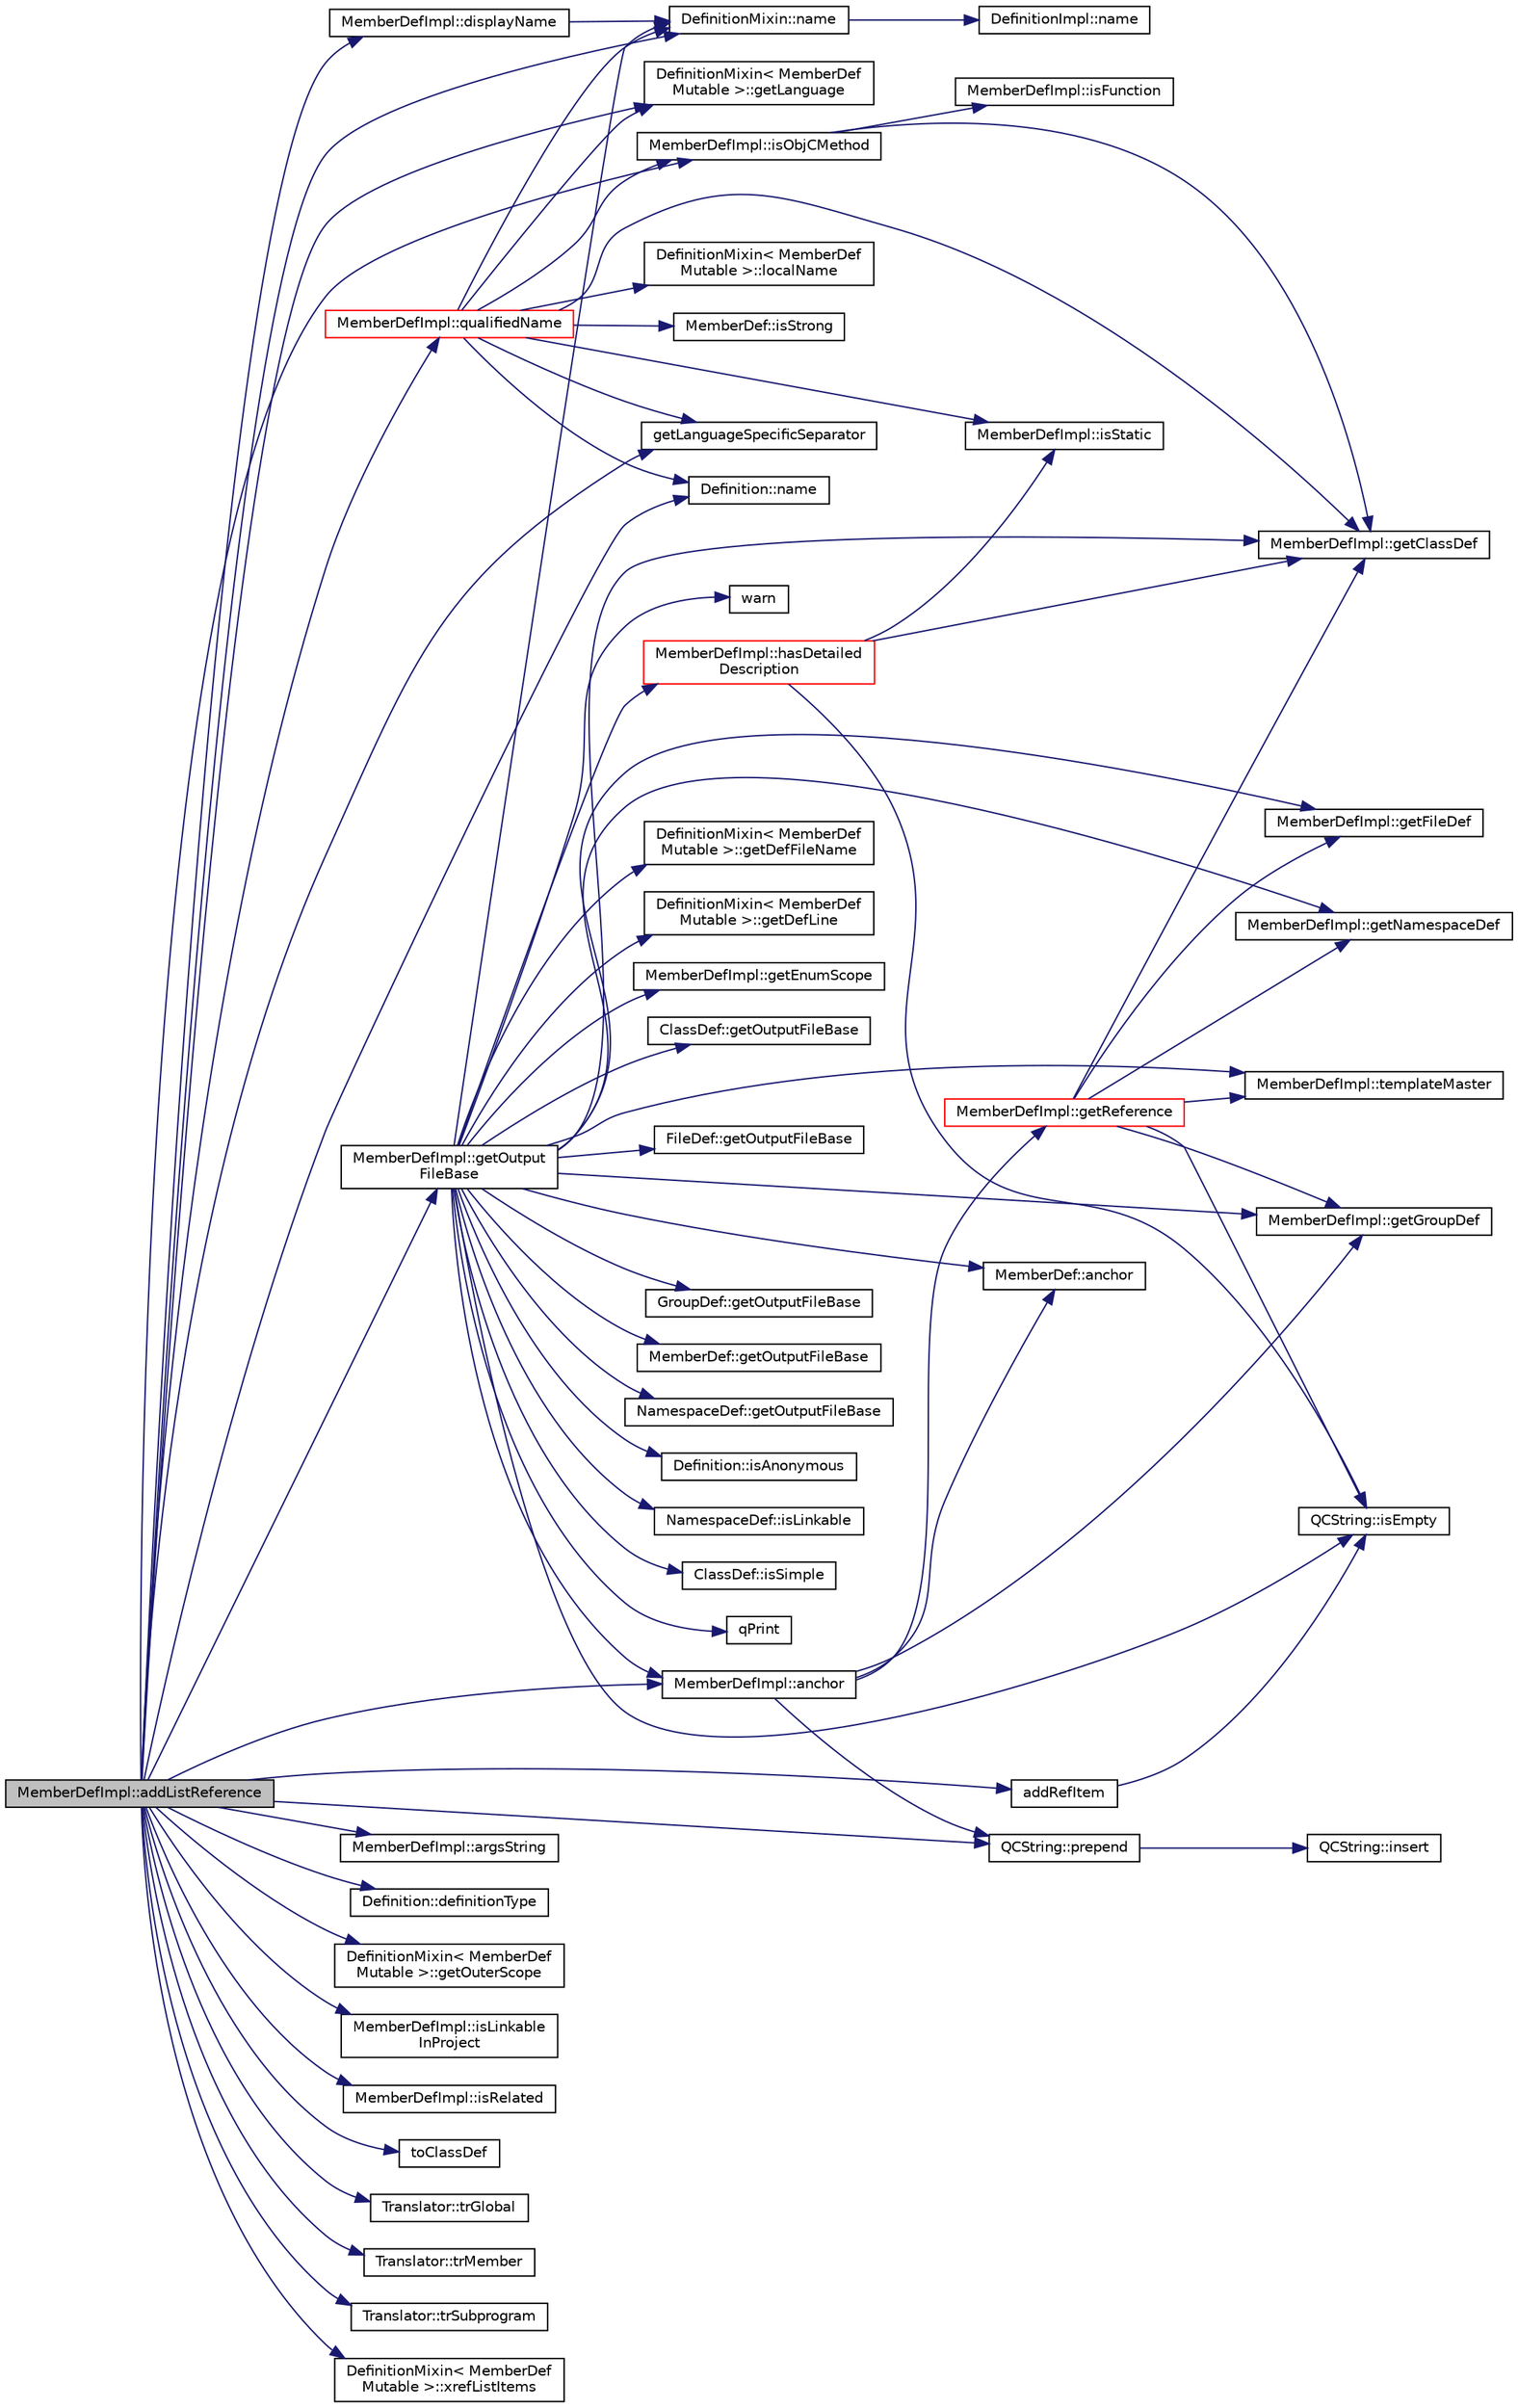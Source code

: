 digraph "MemberDefImpl::addListReference"
{
 // LATEX_PDF_SIZE
  edge [fontname="Helvetica",fontsize="10",labelfontname="Helvetica",labelfontsize="10"];
  node [fontname="Helvetica",fontsize="10",shape=record];
  rankdir="LR";
  Node1 [label="MemberDefImpl::addListReference",height=0.2,width=0.4,color="black", fillcolor="grey75", style="filled", fontcolor="black",tooltip=" "];
  Node1 -> Node2 [color="midnightblue",fontsize="10",style="solid"];
  Node2 [label="addRefItem",height=0.2,width=0.4,color="black", fillcolor="white", style="filled",URL="$util_8cpp.html#a6c177ac509924d60c71b820d39d28b9f",tooltip=" "];
  Node2 -> Node3 [color="midnightblue",fontsize="10",style="solid"];
  Node3 [label="QCString::isEmpty",height=0.2,width=0.4,color="black", fillcolor="white", style="filled",URL="$classQCString.html#a621c4090d69ad7d05ef8e5234376c3d8",tooltip=" "];
  Node1 -> Node4 [color="midnightblue",fontsize="10",style="solid"];
  Node4 [label="MemberDefImpl::anchor",height=0.2,width=0.4,color="black", fillcolor="white", style="filled",URL="$classMemberDefImpl.html#aeabf5f6b4dc153d00c9853711ec4a2b6",tooltip=" "];
  Node4 -> Node5 [color="midnightblue",fontsize="10",style="solid"];
  Node5 [label="MemberDef::anchor",height=0.2,width=0.4,color="black", fillcolor="white", style="filled",URL="$classMemberDef.html#a170c6221384447f7e2e9f5a529efef40",tooltip=" "];
  Node4 -> Node6 [color="midnightblue",fontsize="10",style="solid"];
  Node6 [label="MemberDefImpl::getGroupDef",height=0.2,width=0.4,color="black", fillcolor="white", style="filled",URL="$classMemberDefImpl.html#a908b9d9c232e463e24623ff53f43eb0f",tooltip=" "];
  Node4 -> Node7 [color="midnightblue",fontsize="10",style="solid"];
  Node7 [label="MemberDefImpl::getReference",height=0.2,width=0.4,color="red", fillcolor="white", style="filled",URL="$classMemberDefImpl.html#a40b8d72217fd11fd4dcaa0fb44acae90",tooltip=" "];
  Node7 -> Node8 [color="midnightblue",fontsize="10",style="solid"];
  Node8 [label="MemberDefImpl::getClassDef",height=0.2,width=0.4,color="black", fillcolor="white", style="filled",URL="$classMemberDefImpl.html#a1dba2c12d549ab8bc342acc193243619",tooltip=" "];
  Node7 -> Node9 [color="midnightblue",fontsize="10",style="solid"];
  Node9 [label="MemberDefImpl::getFileDef",height=0.2,width=0.4,color="black", fillcolor="white", style="filled",URL="$classMemberDefImpl.html#aa1dfdc9d21c03eac08a7020d15e3b925",tooltip=" "];
  Node7 -> Node6 [color="midnightblue",fontsize="10",style="solid"];
  Node7 -> Node10 [color="midnightblue",fontsize="10",style="solid"];
  Node10 [label="MemberDefImpl::getNamespaceDef",height=0.2,width=0.4,color="black", fillcolor="white", style="filled",URL="$classMemberDefImpl.html#a2fd5cc82b163bff11cdacd030aa76d82",tooltip=" "];
  Node7 -> Node3 [color="midnightblue",fontsize="10",style="solid"];
  Node7 -> Node16 [color="midnightblue",fontsize="10",style="solid"];
  Node16 [label="MemberDefImpl::templateMaster",height=0.2,width=0.4,color="black", fillcolor="white", style="filled",URL="$classMemberDefImpl.html#ad9219634798cf1c8d91b79216ffeb4ee",tooltip=" "];
  Node4 -> Node17 [color="midnightblue",fontsize="10",style="solid"];
  Node17 [label="QCString::prepend",height=0.2,width=0.4,color="black", fillcolor="white", style="filled",URL="$classQCString.html#a0a6a8fe99e596b149ee15138fa8dcf0c",tooltip=" "];
  Node17 -> Node18 [color="midnightblue",fontsize="10",style="solid"];
  Node18 [label="QCString::insert",height=0.2,width=0.4,color="black", fillcolor="white", style="filled",URL="$classQCString.html#ae4e7678c93bacb8b7806597a8520ca54",tooltip=" "];
  Node1 -> Node19 [color="midnightblue",fontsize="10",style="solid"];
  Node19 [label="MemberDefImpl::argsString",height=0.2,width=0.4,color="black", fillcolor="white", style="filled",URL="$classMemberDefImpl.html#a9a3921ea767c965280e7dcf535075aeb",tooltip=" "];
  Node1 -> Node20 [color="midnightblue",fontsize="10",style="solid"];
  Node20 [label="Definition::definitionType",height=0.2,width=0.4,color="black", fillcolor="white", style="filled",URL="$classDefinition.html#a526c39074637d4b17a3f67df56d961ff",tooltip=" "];
  Node1 -> Node21 [color="midnightblue",fontsize="10",style="solid"];
  Node21 [label="MemberDefImpl::displayName",height=0.2,width=0.4,color="black", fillcolor="white", style="filled",URL="$classMemberDefImpl.html#aaf49c63f138d0005f6c726697e4066cd",tooltip=" "];
  Node21 -> Node22 [color="midnightblue",fontsize="10",style="solid"];
  Node22 [label="DefinitionMixin::name",height=0.2,width=0.4,color="black", fillcolor="white", style="filled",URL="$classDefinitionMixin.html#a03a95195d1616701c67a11d38b2b22bf",tooltip=" "];
  Node22 -> Node23 [color="midnightblue",fontsize="10",style="solid"];
  Node23 [label="DefinitionImpl::name",height=0.2,width=0.4,color="black", fillcolor="white", style="filled",URL="$classDefinitionImpl.html#a74ef9c81f02bb1ffaf62ba31239750c4",tooltip=" "];
  Node1 -> Node24 [color="midnightblue",fontsize="10",style="solid"];
  Node24 [label="DefinitionMixin\< MemberDef\lMutable \>::getLanguage",height=0.2,width=0.4,color="black", fillcolor="white", style="filled",URL="$classDefinitionMixin.html#a2ec39daf3ce8b2fcbeb38da43e840397",tooltip=" "];
  Node1 -> Node25 [color="midnightblue",fontsize="10",style="solid"];
  Node25 [label="getLanguageSpecificSeparator",height=0.2,width=0.4,color="black", fillcolor="white", style="filled",URL="$util_8cpp.html#aab590e3dd52a9375bb3afe31dc6f8609",tooltip=" "];
  Node1 -> Node26 [color="midnightblue",fontsize="10",style="solid"];
  Node26 [label="DefinitionMixin\< MemberDef\lMutable \>::getOuterScope",height=0.2,width=0.4,color="black", fillcolor="white", style="filled",URL="$classDefinitionMixin.html#a0fbdf01fda216bc5dee1d21589b6b48e",tooltip=" "];
  Node1 -> Node27 [color="midnightblue",fontsize="10",style="solid"];
  Node27 [label="MemberDefImpl::getOutput\lFileBase",height=0.2,width=0.4,color="black", fillcolor="white", style="filled",URL="$classMemberDefImpl.html#a7b86e9da0a84d58850c06d6b9a9eb175",tooltip=" "];
  Node27 -> Node4 [color="midnightblue",fontsize="10",style="solid"];
  Node27 -> Node5 [color="midnightblue",fontsize="10",style="solid"];
  Node27 -> Node8 [color="midnightblue",fontsize="10",style="solid"];
  Node27 -> Node28 [color="midnightblue",fontsize="10",style="solid"];
  Node28 [label="DefinitionMixin\< MemberDef\lMutable \>::getDefFileName",height=0.2,width=0.4,color="black", fillcolor="white", style="filled",URL="$classDefinitionMixin.html#a1bdb33760e3315cca793401bb3a31843",tooltip=" "];
  Node27 -> Node29 [color="midnightblue",fontsize="10",style="solid"];
  Node29 [label="DefinitionMixin\< MemberDef\lMutable \>::getDefLine",height=0.2,width=0.4,color="black", fillcolor="white", style="filled",URL="$classDefinitionMixin.html#ab82c6f708e433f94d7d55cf0582d0776",tooltip=" "];
  Node27 -> Node30 [color="midnightblue",fontsize="10",style="solid"];
  Node30 [label="MemberDefImpl::getEnumScope",height=0.2,width=0.4,color="black", fillcolor="white", style="filled",URL="$classMemberDefImpl.html#ac358cd6ef40c7e335904c4d39701e4a9",tooltip=" "];
  Node27 -> Node9 [color="midnightblue",fontsize="10",style="solid"];
  Node27 -> Node6 [color="midnightblue",fontsize="10",style="solid"];
  Node27 -> Node10 [color="midnightblue",fontsize="10",style="solid"];
  Node27 -> Node31 [color="midnightblue",fontsize="10",style="solid"];
  Node31 [label="ClassDef::getOutputFileBase",height=0.2,width=0.4,color="black", fillcolor="white", style="filled",URL="$classClassDef.html#a12a8f241e90a0cb0bdf19c27bf2025b0",tooltip=" "];
  Node27 -> Node32 [color="midnightblue",fontsize="10",style="solid"];
  Node32 [label="FileDef::getOutputFileBase",height=0.2,width=0.4,color="black", fillcolor="white", style="filled",URL="$classFileDef.html#a9179d91d067ba32f0e51aaffb2ea2f3b",tooltip=" "];
  Node27 -> Node33 [color="midnightblue",fontsize="10",style="solid"];
  Node33 [label="GroupDef::getOutputFileBase",height=0.2,width=0.4,color="black", fillcolor="white", style="filled",URL="$classGroupDef.html#a3115ed4515dd434a3471cfae8a92d432",tooltip=" "];
  Node27 -> Node34 [color="midnightblue",fontsize="10",style="solid"];
  Node34 [label="MemberDef::getOutputFileBase",height=0.2,width=0.4,color="black", fillcolor="white", style="filled",URL="$classMemberDef.html#a1691f8cc2d90978d091a7d7aae11dd8d",tooltip=" "];
  Node27 -> Node35 [color="midnightblue",fontsize="10",style="solid"];
  Node35 [label="NamespaceDef::getOutputFileBase",height=0.2,width=0.4,color="black", fillcolor="white", style="filled",URL="$classNamespaceDef.html#a51a277dfb5ad86e3b67fed5f78b8924b",tooltip=" "];
  Node27 -> Node36 [color="midnightblue",fontsize="10",style="solid"];
  Node36 [label="MemberDefImpl::hasDetailed\lDescription",height=0.2,width=0.4,color="red", fillcolor="white", style="filled",URL="$classMemberDefImpl.html#ab77446ccaf7bbd875a6d0b68e7e981d0",tooltip=" "];
  Node36 -> Node8 [color="midnightblue",fontsize="10",style="solid"];
  Node36 -> Node3 [color="midnightblue",fontsize="10",style="solid"];
  Node36 -> Node64 [color="midnightblue",fontsize="10",style="solid"];
  Node64 [label="MemberDefImpl::isStatic",height=0.2,width=0.4,color="black", fillcolor="white", style="filled",URL="$classMemberDefImpl.html#af80c5d6facfd46c03e74671039b42fc1",tooltip=" "];
  Node27 -> Node67 [color="midnightblue",fontsize="10",style="solid"];
  Node67 [label="Definition::isAnonymous",height=0.2,width=0.4,color="black", fillcolor="white", style="filled",URL="$classDefinition.html#a8f18141678a6bf5fb86e8de29bc0f1cd",tooltip=" "];
  Node27 -> Node3 [color="midnightblue",fontsize="10",style="solid"];
  Node27 -> Node68 [color="midnightblue",fontsize="10",style="solid"];
  Node68 [label="NamespaceDef::isLinkable",height=0.2,width=0.4,color="black", fillcolor="white", style="filled",URL="$classNamespaceDef.html#a83f9eadff359cd7e2693ba8c2d9f4519",tooltip=" "];
  Node27 -> Node69 [color="midnightblue",fontsize="10",style="solid"];
  Node69 [label="ClassDef::isSimple",height=0.2,width=0.4,color="black", fillcolor="white", style="filled",URL="$classClassDef.html#a7396ab268485c570718f3274105b3f48",tooltip=" "];
  Node27 -> Node22 [color="midnightblue",fontsize="10",style="solid"];
  Node27 -> Node70 [color="midnightblue",fontsize="10",style="solid"];
  Node70 [label="qPrint",height=0.2,width=0.4,color="black", fillcolor="white", style="filled",URL="$qcstring_8h.html#a9851ebb5ae2f65b4d2b1d08421edbfd2",tooltip=" "];
  Node27 -> Node16 [color="midnightblue",fontsize="10",style="solid"];
  Node27 -> Node71 [color="midnightblue",fontsize="10",style="solid"];
  Node71 [label="warn",height=0.2,width=0.4,color="black", fillcolor="white", style="filled",URL="$message_8cpp.html#ab9900b0a7af62acd881e57901b0418a1",tooltip=" "];
  Node1 -> Node72 [color="midnightblue",fontsize="10",style="solid"];
  Node72 [label="MemberDefImpl::isLinkable\lInProject",height=0.2,width=0.4,color="black", fillcolor="white", style="filled",URL="$classMemberDefImpl.html#a775d1f7eb92d9daa781184bbb30301c4",tooltip=" "];
  Node1 -> Node73 [color="midnightblue",fontsize="10",style="solid"];
  Node73 [label="MemberDefImpl::isObjCMethod",height=0.2,width=0.4,color="black", fillcolor="white", style="filled",URL="$classMemberDefImpl.html#a9e5dd8922eb92569bd93db719a50598a",tooltip=" "];
  Node73 -> Node8 [color="midnightblue",fontsize="10",style="solid"];
  Node73 -> Node74 [color="midnightblue",fontsize="10",style="solid"];
  Node74 [label="MemberDefImpl::isFunction",height=0.2,width=0.4,color="black", fillcolor="white", style="filled",URL="$classMemberDefImpl.html#a9ed9e89f52f39d80215747a938d077c3",tooltip=" "];
  Node1 -> Node75 [color="midnightblue",fontsize="10",style="solid"];
  Node75 [label="MemberDefImpl::isRelated",height=0.2,width=0.4,color="black", fillcolor="white", style="filled",URL="$classMemberDefImpl.html#afd8a5067ab086a785c4728475f011e56",tooltip=" "];
  Node1 -> Node22 [color="midnightblue",fontsize="10",style="solid"];
  Node1 -> Node76 [color="midnightblue",fontsize="10",style="solid"];
  Node76 [label="Definition::name",height=0.2,width=0.4,color="black", fillcolor="white", style="filled",URL="$classDefinition.html#a9374fedd7f64fea7e0e164302d1a9e61",tooltip=" "];
  Node1 -> Node17 [color="midnightblue",fontsize="10",style="solid"];
  Node1 -> Node77 [color="midnightblue",fontsize="10",style="solid"];
  Node77 [label="MemberDefImpl::qualifiedName",height=0.2,width=0.4,color="red", fillcolor="white", style="filled",URL="$classMemberDefImpl.html#a76faaebb2ab83929a8917eb4189981c8",tooltip=" "];
  Node77 -> Node8 [color="midnightblue",fontsize="10",style="solid"];
  Node77 -> Node24 [color="midnightblue",fontsize="10",style="solid"];
  Node77 -> Node25 [color="midnightblue",fontsize="10",style="solid"];
  Node77 -> Node73 [color="midnightblue",fontsize="10",style="solid"];
  Node77 -> Node64 [color="midnightblue",fontsize="10",style="solid"];
  Node77 -> Node78 [color="midnightblue",fontsize="10",style="solid"];
  Node78 [label="MemberDef::isStrong",height=0.2,width=0.4,color="black", fillcolor="white", style="filled",URL="$classMemberDef.html#adbdbd0e3d3630af579a02e97e162a328",tooltip=" "];
  Node77 -> Node79 [color="midnightblue",fontsize="10",style="solid"];
  Node79 [label="DefinitionMixin\< MemberDef\lMutable \>::localName",height=0.2,width=0.4,color="black", fillcolor="white", style="filled",URL="$classDefinitionMixin.html#a5668769c43090fa8250f56b90ed963b4",tooltip=" "];
  Node77 -> Node22 [color="midnightblue",fontsize="10",style="solid"];
  Node77 -> Node76 [color="midnightblue",fontsize="10",style="solid"];
  Node1 -> Node85 [color="midnightblue",fontsize="10",style="solid"];
  Node85 [label="toClassDef",height=0.2,width=0.4,color="black", fillcolor="white", style="filled",URL="$classdef_8cpp.html#ac7e9d22a4c24e745c1ab16d0af527da2",tooltip=" "];
  Node1 -> Node86 [color="midnightblue",fontsize="10",style="solid"];
  Node86 [label="Translator::trGlobal",height=0.2,width=0.4,color="black", fillcolor="white", style="filled",URL="$classTranslator.html#a5a2679653633e7b81db3158b90216704",tooltip=" "];
  Node1 -> Node87 [color="midnightblue",fontsize="10",style="solid"];
  Node87 [label="Translator::trMember",height=0.2,width=0.4,color="black", fillcolor="white", style="filled",URL="$classTranslator.html#aa8a315987247035ab2aed48303716535",tooltip=" "];
  Node1 -> Node88 [color="midnightblue",fontsize="10",style="solid"];
  Node88 [label="Translator::trSubprogram",height=0.2,width=0.4,color="black", fillcolor="white", style="filled",URL="$classTranslator.html#a8afff623bf7e3a0e950ed28df4abd482",tooltip=" "];
  Node1 -> Node89 [color="midnightblue",fontsize="10",style="solid"];
  Node89 [label="DefinitionMixin\< MemberDef\lMutable \>::xrefListItems",height=0.2,width=0.4,color="black", fillcolor="white", style="filled",URL="$classDefinitionMixin.html#a8170faab6bcbcdbd0dbcde859993e10a",tooltip=" "];
}
